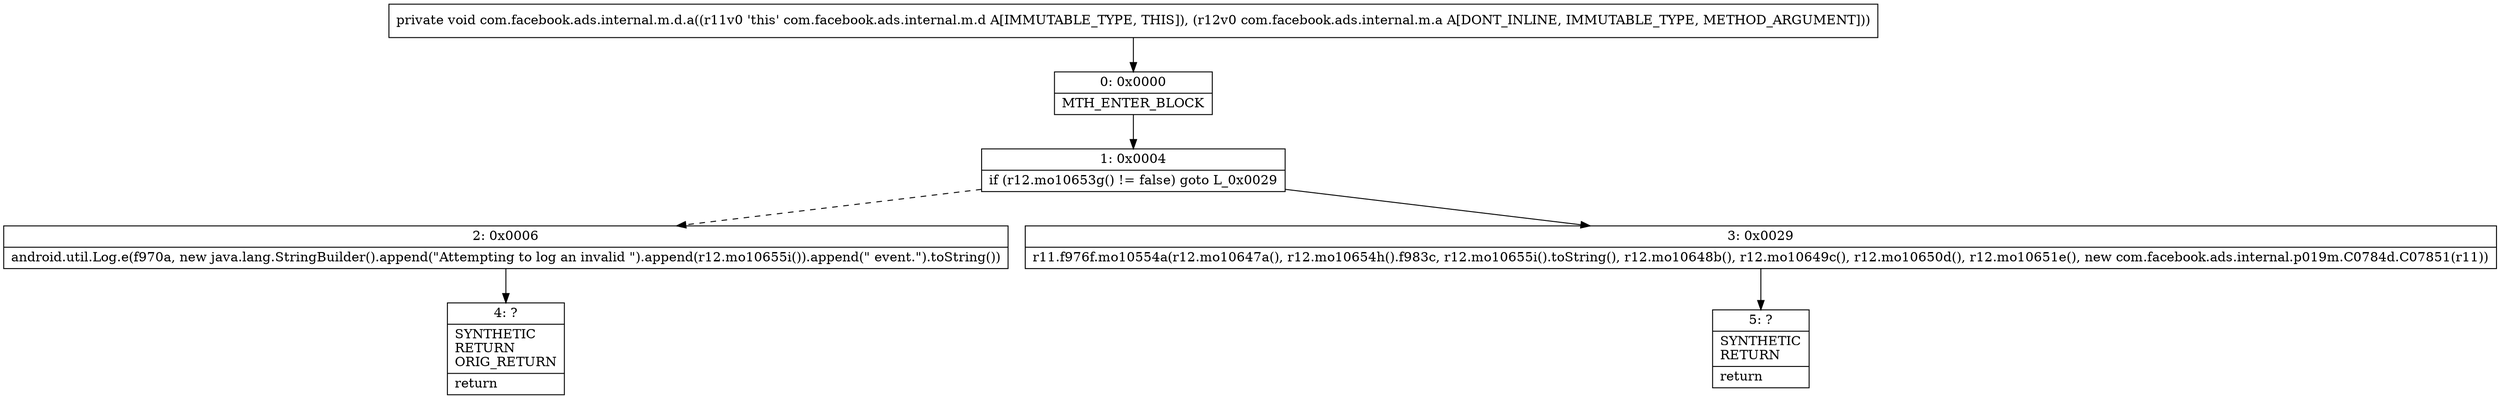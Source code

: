 digraph "CFG forcom.facebook.ads.internal.m.d.a(Lcom\/facebook\/ads\/internal\/m\/a;)V" {
Node_0 [shape=record,label="{0\:\ 0x0000|MTH_ENTER_BLOCK\l}"];
Node_1 [shape=record,label="{1\:\ 0x0004|if (r12.mo10653g() != false) goto L_0x0029\l}"];
Node_2 [shape=record,label="{2\:\ 0x0006|android.util.Log.e(f970a, new java.lang.StringBuilder().append(\"Attempting to log an invalid \").append(r12.mo10655i()).append(\" event.\").toString())\l}"];
Node_3 [shape=record,label="{3\:\ 0x0029|r11.f976f.mo10554a(r12.mo10647a(), r12.mo10654h().f983c, r12.mo10655i().toString(), r12.mo10648b(), r12.mo10649c(), r12.mo10650d(), r12.mo10651e(), new com.facebook.ads.internal.p019m.C0784d.C07851(r11))\l}"];
Node_4 [shape=record,label="{4\:\ ?|SYNTHETIC\lRETURN\lORIG_RETURN\l|return\l}"];
Node_5 [shape=record,label="{5\:\ ?|SYNTHETIC\lRETURN\l|return\l}"];
MethodNode[shape=record,label="{private void com.facebook.ads.internal.m.d.a((r11v0 'this' com.facebook.ads.internal.m.d A[IMMUTABLE_TYPE, THIS]), (r12v0 com.facebook.ads.internal.m.a A[DONT_INLINE, IMMUTABLE_TYPE, METHOD_ARGUMENT])) }"];
MethodNode -> Node_0;
Node_0 -> Node_1;
Node_1 -> Node_2[style=dashed];
Node_1 -> Node_3;
Node_2 -> Node_4;
Node_3 -> Node_5;
}


